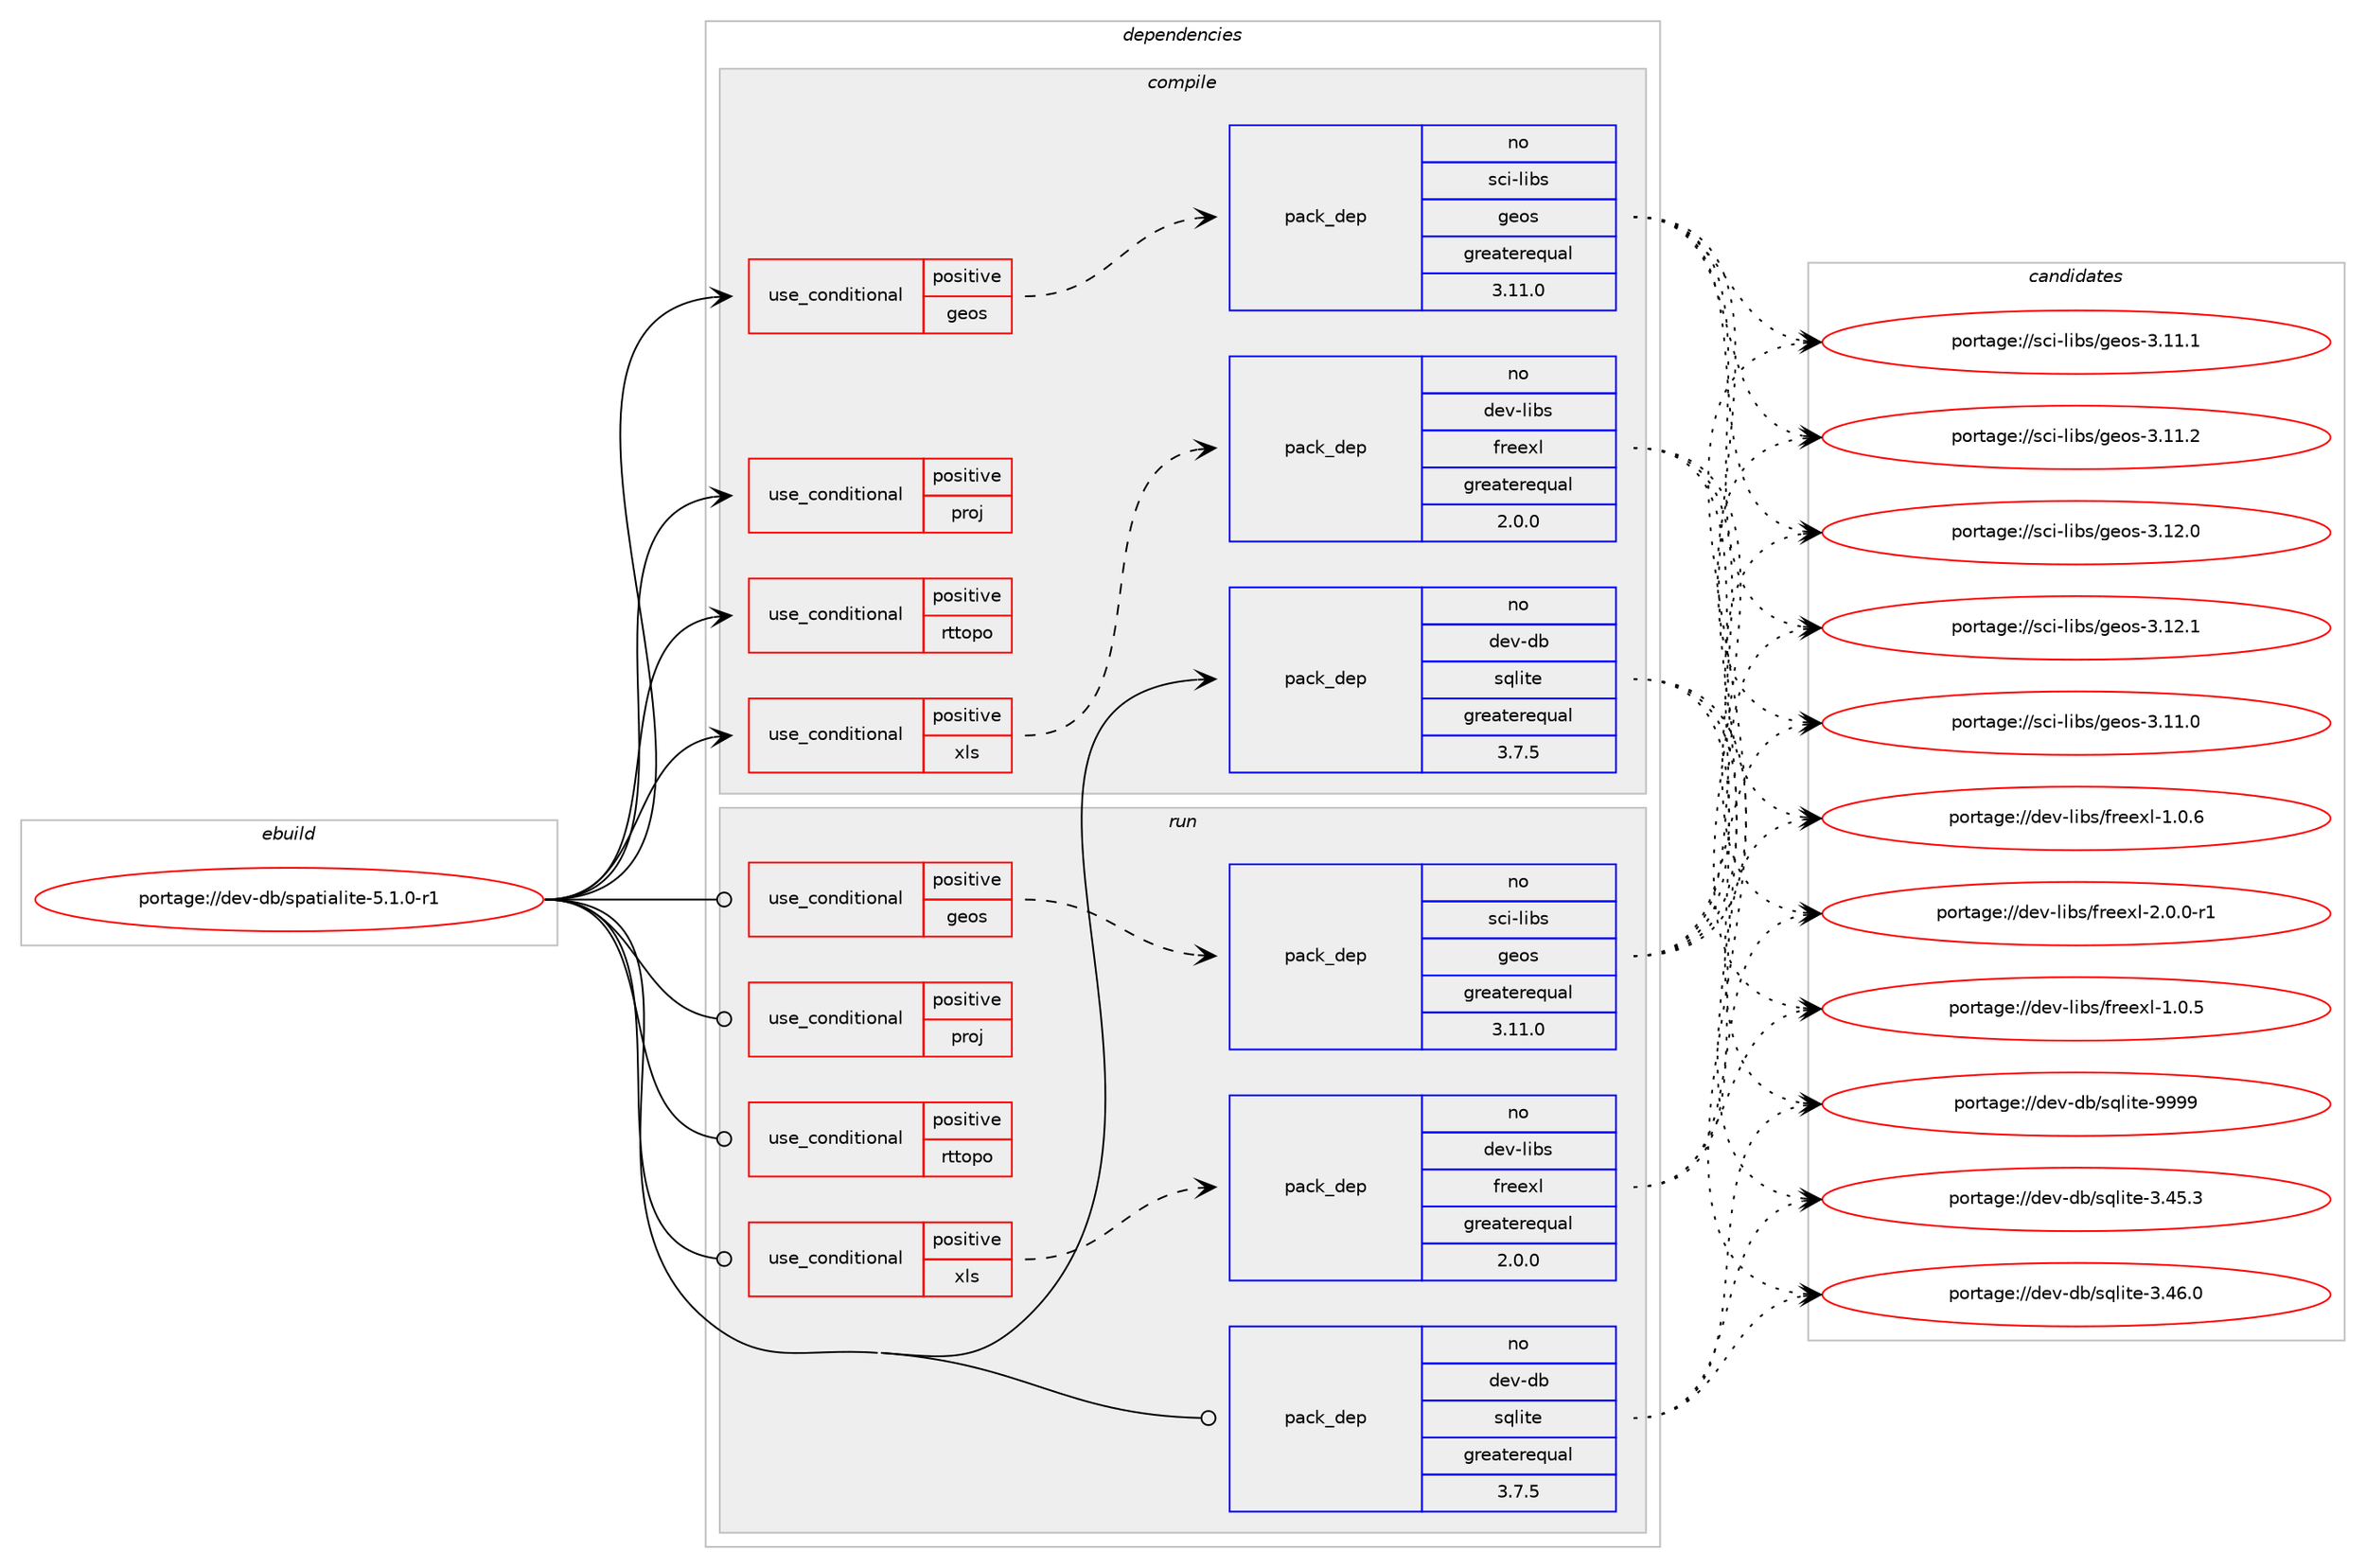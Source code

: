 digraph prolog {

# *************
# Graph options
# *************

newrank=true;
concentrate=true;
compound=true;
graph [rankdir=LR,fontname=Helvetica,fontsize=10,ranksep=1.5];#, ranksep=2.5, nodesep=0.2];
edge  [arrowhead=vee];
node  [fontname=Helvetica,fontsize=10];

# **********
# The ebuild
# **********

subgraph cluster_leftcol {
color=gray;
rank=same;
label=<<i>ebuild</i>>;
id [label="portage://dev-db/spatialite-5.1.0-r1", color=red, width=4, href="../dev-db/spatialite-5.1.0-r1.svg"];
}

# ****************
# The dependencies
# ****************

subgraph cluster_midcol {
color=gray;
label=<<i>dependencies</i>>;
subgraph cluster_compile {
fillcolor="#eeeeee";
style=filled;
label=<<i>compile</i>>;
subgraph cond18270 {
dependency32181 [label=<<TABLE BORDER="0" CELLBORDER="1" CELLSPACING="0" CELLPADDING="4"><TR><TD ROWSPAN="3" CELLPADDING="10">use_conditional</TD></TR><TR><TD>positive</TD></TR><TR><TD>geos</TD></TR></TABLE>>, shape=none, color=red];
subgraph pack12994 {
dependency32182 [label=<<TABLE BORDER="0" CELLBORDER="1" CELLSPACING="0" CELLPADDING="4" WIDTH="220"><TR><TD ROWSPAN="6" CELLPADDING="30">pack_dep</TD></TR><TR><TD WIDTH="110">no</TD></TR><TR><TD>sci-libs</TD></TR><TR><TD>geos</TD></TR><TR><TD>greaterequal</TD></TR><TR><TD>3.11.0</TD></TR></TABLE>>, shape=none, color=blue];
}
dependency32181:e -> dependency32182:w [weight=20,style="dashed",arrowhead="vee"];
}
id:e -> dependency32181:w [weight=20,style="solid",arrowhead="vee"];
subgraph cond18271 {
dependency32183 [label=<<TABLE BORDER="0" CELLBORDER="1" CELLSPACING="0" CELLPADDING="4"><TR><TD ROWSPAN="3" CELLPADDING="10">use_conditional</TD></TR><TR><TD>positive</TD></TR><TR><TD>proj</TD></TR></TABLE>>, shape=none, color=red];
# *** BEGIN UNKNOWN DEPENDENCY TYPE (TODO) ***
# dependency32183 -> package_dependency(portage://dev-db/spatialite-5.1.0-r1,install,no,sci-libs,proj,none,[,,],any_same_slot,[])
# *** END UNKNOWN DEPENDENCY TYPE (TODO) ***

}
id:e -> dependency32183:w [weight=20,style="solid",arrowhead="vee"];
subgraph cond18272 {
dependency32184 [label=<<TABLE BORDER="0" CELLBORDER="1" CELLSPACING="0" CELLPADDING="4"><TR><TD ROWSPAN="3" CELLPADDING="10">use_conditional</TD></TR><TR><TD>positive</TD></TR><TR><TD>rttopo</TD></TR></TABLE>>, shape=none, color=red];
# *** BEGIN UNKNOWN DEPENDENCY TYPE (TODO) ***
# dependency32184 -> package_dependency(portage://dev-db/spatialite-5.1.0-r1,install,no,sci-geosciences,librttopo,none,[,,],[],[])
# *** END UNKNOWN DEPENDENCY TYPE (TODO) ***

}
id:e -> dependency32184:w [weight=20,style="solid",arrowhead="vee"];
subgraph cond18273 {
dependency32185 [label=<<TABLE BORDER="0" CELLBORDER="1" CELLSPACING="0" CELLPADDING="4"><TR><TD ROWSPAN="3" CELLPADDING="10">use_conditional</TD></TR><TR><TD>positive</TD></TR><TR><TD>xls</TD></TR></TABLE>>, shape=none, color=red];
subgraph pack12995 {
dependency32186 [label=<<TABLE BORDER="0" CELLBORDER="1" CELLSPACING="0" CELLPADDING="4" WIDTH="220"><TR><TD ROWSPAN="6" CELLPADDING="30">pack_dep</TD></TR><TR><TD WIDTH="110">no</TD></TR><TR><TD>dev-libs</TD></TR><TR><TD>freexl</TD></TR><TR><TD>greaterequal</TD></TR><TR><TD>2.0.0</TD></TR></TABLE>>, shape=none, color=blue];
}
dependency32185:e -> dependency32186:w [weight=20,style="dashed",arrowhead="vee"];
}
id:e -> dependency32185:w [weight=20,style="solid",arrowhead="vee"];
subgraph pack12996 {
dependency32187 [label=<<TABLE BORDER="0" CELLBORDER="1" CELLSPACING="0" CELLPADDING="4" WIDTH="220"><TR><TD ROWSPAN="6" CELLPADDING="30">pack_dep</TD></TR><TR><TD WIDTH="110">no</TD></TR><TR><TD>dev-db</TD></TR><TR><TD>sqlite</TD></TR><TR><TD>greaterequal</TD></TR><TR><TD>3.7.5</TD></TR></TABLE>>, shape=none, color=blue];
}
id:e -> dependency32187:w [weight=20,style="solid",arrowhead="vee"];
# *** BEGIN UNKNOWN DEPENDENCY TYPE (TODO) ***
# id -> package_dependency(portage://dev-db/spatialite-5.1.0-r1,install,no,dev-libs,libxml2,none,[,,],[],[])
# *** END UNKNOWN DEPENDENCY TYPE (TODO) ***

# *** BEGIN UNKNOWN DEPENDENCY TYPE (TODO) ***
# id -> package_dependency(portage://dev-db/spatialite-5.1.0-r1,install,no,sys-libs,zlib,none,[,,],[],[use(enable(minizip),none)])
# *** END UNKNOWN DEPENDENCY TYPE (TODO) ***

}
subgraph cluster_compileandrun {
fillcolor="#eeeeee";
style=filled;
label=<<i>compile and run</i>>;
}
subgraph cluster_run {
fillcolor="#eeeeee";
style=filled;
label=<<i>run</i>>;
subgraph cond18274 {
dependency32188 [label=<<TABLE BORDER="0" CELLBORDER="1" CELLSPACING="0" CELLPADDING="4"><TR><TD ROWSPAN="3" CELLPADDING="10">use_conditional</TD></TR><TR><TD>positive</TD></TR><TR><TD>geos</TD></TR></TABLE>>, shape=none, color=red];
subgraph pack12997 {
dependency32189 [label=<<TABLE BORDER="0" CELLBORDER="1" CELLSPACING="0" CELLPADDING="4" WIDTH="220"><TR><TD ROWSPAN="6" CELLPADDING="30">pack_dep</TD></TR><TR><TD WIDTH="110">no</TD></TR><TR><TD>sci-libs</TD></TR><TR><TD>geos</TD></TR><TR><TD>greaterequal</TD></TR><TR><TD>3.11.0</TD></TR></TABLE>>, shape=none, color=blue];
}
dependency32188:e -> dependency32189:w [weight=20,style="dashed",arrowhead="vee"];
}
id:e -> dependency32188:w [weight=20,style="solid",arrowhead="odot"];
subgraph cond18275 {
dependency32190 [label=<<TABLE BORDER="0" CELLBORDER="1" CELLSPACING="0" CELLPADDING="4"><TR><TD ROWSPAN="3" CELLPADDING="10">use_conditional</TD></TR><TR><TD>positive</TD></TR><TR><TD>proj</TD></TR></TABLE>>, shape=none, color=red];
# *** BEGIN UNKNOWN DEPENDENCY TYPE (TODO) ***
# dependency32190 -> package_dependency(portage://dev-db/spatialite-5.1.0-r1,run,no,sci-libs,proj,none,[,,],any_same_slot,[])
# *** END UNKNOWN DEPENDENCY TYPE (TODO) ***

}
id:e -> dependency32190:w [weight=20,style="solid",arrowhead="odot"];
subgraph cond18276 {
dependency32191 [label=<<TABLE BORDER="0" CELLBORDER="1" CELLSPACING="0" CELLPADDING="4"><TR><TD ROWSPAN="3" CELLPADDING="10">use_conditional</TD></TR><TR><TD>positive</TD></TR><TR><TD>rttopo</TD></TR></TABLE>>, shape=none, color=red];
# *** BEGIN UNKNOWN DEPENDENCY TYPE (TODO) ***
# dependency32191 -> package_dependency(portage://dev-db/spatialite-5.1.0-r1,run,no,sci-geosciences,librttopo,none,[,,],[],[])
# *** END UNKNOWN DEPENDENCY TYPE (TODO) ***

}
id:e -> dependency32191:w [weight=20,style="solid",arrowhead="odot"];
subgraph cond18277 {
dependency32192 [label=<<TABLE BORDER="0" CELLBORDER="1" CELLSPACING="0" CELLPADDING="4"><TR><TD ROWSPAN="3" CELLPADDING="10">use_conditional</TD></TR><TR><TD>positive</TD></TR><TR><TD>xls</TD></TR></TABLE>>, shape=none, color=red];
subgraph pack12998 {
dependency32193 [label=<<TABLE BORDER="0" CELLBORDER="1" CELLSPACING="0" CELLPADDING="4" WIDTH="220"><TR><TD ROWSPAN="6" CELLPADDING="30">pack_dep</TD></TR><TR><TD WIDTH="110">no</TD></TR><TR><TD>dev-libs</TD></TR><TR><TD>freexl</TD></TR><TR><TD>greaterequal</TD></TR><TR><TD>2.0.0</TD></TR></TABLE>>, shape=none, color=blue];
}
dependency32192:e -> dependency32193:w [weight=20,style="dashed",arrowhead="vee"];
}
id:e -> dependency32192:w [weight=20,style="solid",arrowhead="odot"];
subgraph pack12999 {
dependency32194 [label=<<TABLE BORDER="0" CELLBORDER="1" CELLSPACING="0" CELLPADDING="4" WIDTH="220"><TR><TD ROWSPAN="6" CELLPADDING="30">pack_dep</TD></TR><TR><TD WIDTH="110">no</TD></TR><TR><TD>dev-db</TD></TR><TR><TD>sqlite</TD></TR><TR><TD>greaterequal</TD></TR><TR><TD>3.7.5</TD></TR></TABLE>>, shape=none, color=blue];
}
id:e -> dependency32194:w [weight=20,style="solid",arrowhead="odot"];
# *** BEGIN UNKNOWN DEPENDENCY TYPE (TODO) ***
# id -> package_dependency(portage://dev-db/spatialite-5.1.0-r1,run,no,dev-libs,libxml2,none,[,,],[],[])
# *** END UNKNOWN DEPENDENCY TYPE (TODO) ***

# *** BEGIN UNKNOWN DEPENDENCY TYPE (TODO) ***
# id -> package_dependency(portage://dev-db/spatialite-5.1.0-r1,run,no,sys-libs,zlib,none,[,,],[],[use(enable(minizip),none)])
# *** END UNKNOWN DEPENDENCY TYPE (TODO) ***

}
}

# **************
# The candidates
# **************

subgraph cluster_choices {
rank=same;
color=gray;
label=<<i>candidates</i>>;

subgraph choice12994 {
color=black;
nodesep=1;
choice1159910545108105981154710310111111545514649494648 [label="portage://sci-libs/geos-3.11.0", color=red, width=4,href="../sci-libs/geos-3.11.0.svg"];
choice1159910545108105981154710310111111545514649494649 [label="portage://sci-libs/geos-3.11.1", color=red, width=4,href="../sci-libs/geos-3.11.1.svg"];
choice1159910545108105981154710310111111545514649494650 [label="portage://sci-libs/geos-3.11.2", color=red, width=4,href="../sci-libs/geos-3.11.2.svg"];
choice1159910545108105981154710310111111545514649504648 [label="portage://sci-libs/geos-3.12.0", color=red, width=4,href="../sci-libs/geos-3.12.0.svg"];
choice1159910545108105981154710310111111545514649504649 [label="portage://sci-libs/geos-3.12.1", color=red, width=4,href="../sci-libs/geos-3.12.1.svg"];
dependency32182:e -> choice1159910545108105981154710310111111545514649494648:w [style=dotted,weight="100"];
dependency32182:e -> choice1159910545108105981154710310111111545514649494649:w [style=dotted,weight="100"];
dependency32182:e -> choice1159910545108105981154710310111111545514649494650:w [style=dotted,weight="100"];
dependency32182:e -> choice1159910545108105981154710310111111545514649504648:w [style=dotted,weight="100"];
dependency32182:e -> choice1159910545108105981154710310111111545514649504649:w [style=dotted,weight="100"];
}
subgraph choice12995 {
color=black;
nodesep=1;
choice100101118451081059811547102114101101120108454946484653 [label="portage://dev-libs/freexl-1.0.5", color=red, width=4,href="../dev-libs/freexl-1.0.5.svg"];
choice100101118451081059811547102114101101120108454946484654 [label="portage://dev-libs/freexl-1.0.6", color=red, width=4,href="../dev-libs/freexl-1.0.6.svg"];
choice1001011184510810598115471021141011011201084550464846484511449 [label="portage://dev-libs/freexl-2.0.0-r1", color=red, width=4,href="../dev-libs/freexl-2.0.0-r1.svg"];
dependency32186:e -> choice100101118451081059811547102114101101120108454946484653:w [style=dotted,weight="100"];
dependency32186:e -> choice100101118451081059811547102114101101120108454946484654:w [style=dotted,weight="100"];
dependency32186:e -> choice1001011184510810598115471021141011011201084550464846484511449:w [style=dotted,weight="100"];
}
subgraph choice12996 {
color=black;
nodesep=1;
choice10010111845100984711511310810511610145514652534651 [label="portage://dev-db/sqlite-3.45.3", color=red, width=4,href="../dev-db/sqlite-3.45.3.svg"];
choice10010111845100984711511310810511610145514652544648 [label="portage://dev-db/sqlite-3.46.0", color=red, width=4,href="../dev-db/sqlite-3.46.0.svg"];
choice1001011184510098471151131081051161014557575757 [label="portage://dev-db/sqlite-9999", color=red, width=4,href="../dev-db/sqlite-9999.svg"];
dependency32187:e -> choice10010111845100984711511310810511610145514652534651:w [style=dotted,weight="100"];
dependency32187:e -> choice10010111845100984711511310810511610145514652544648:w [style=dotted,weight="100"];
dependency32187:e -> choice1001011184510098471151131081051161014557575757:w [style=dotted,weight="100"];
}
subgraph choice12997 {
color=black;
nodesep=1;
choice1159910545108105981154710310111111545514649494648 [label="portage://sci-libs/geos-3.11.0", color=red, width=4,href="../sci-libs/geos-3.11.0.svg"];
choice1159910545108105981154710310111111545514649494649 [label="portage://sci-libs/geos-3.11.1", color=red, width=4,href="../sci-libs/geos-3.11.1.svg"];
choice1159910545108105981154710310111111545514649494650 [label="portage://sci-libs/geos-3.11.2", color=red, width=4,href="../sci-libs/geos-3.11.2.svg"];
choice1159910545108105981154710310111111545514649504648 [label="portage://sci-libs/geos-3.12.0", color=red, width=4,href="../sci-libs/geos-3.12.0.svg"];
choice1159910545108105981154710310111111545514649504649 [label="portage://sci-libs/geos-3.12.1", color=red, width=4,href="../sci-libs/geos-3.12.1.svg"];
dependency32189:e -> choice1159910545108105981154710310111111545514649494648:w [style=dotted,weight="100"];
dependency32189:e -> choice1159910545108105981154710310111111545514649494649:w [style=dotted,weight="100"];
dependency32189:e -> choice1159910545108105981154710310111111545514649494650:w [style=dotted,weight="100"];
dependency32189:e -> choice1159910545108105981154710310111111545514649504648:w [style=dotted,weight="100"];
dependency32189:e -> choice1159910545108105981154710310111111545514649504649:w [style=dotted,weight="100"];
}
subgraph choice12998 {
color=black;
nodesep=1;
choice100101118451081059811547102114101101120108454946484653 [label="portage://dev-libs/freexl-1.0.5", color=red, width=4,href="../dev-libs/freexl-1.0.5.svg"];
choice100101118451081059811547102114101101120108454946484654 [label="portage://dev-libs/freexl-1.0.6", color=red, width=4,href="../dev-libs/freexl-1.0.6.svg"];
choice1001011184510810598115471021141011011201084550464846484511449 [label="portage://dev-libs/freexl-2.0.0-r1", color=red, width=4,href="../dev-libs/freexl-2.0.0-r1.svg"];
dependency32193:e -> choice100101118451081059811547102114101101120108454946484653:w [style=dotted,weight="100"];
dependency32193:e -> choice100101118451081059811547102114101101120108454946484654:w [style=dotted,weight="100"];
dependency32193:e -> choice1001011184510810598115471021141011011201084550464846484511449:w [style=dotted,weight="100"];
}
subgraph choice12999 {
color=black;
nodesep=1;
choice10010111845100984711511310810511610145514652534651 [label="portage://dev-db/sqlite-3.45.3", color=red, width=4,href="../dev-db/sqlite-3.45.3.svg"];
choice10010111845100984711511310810511610145514652544648 [label="portage://dev-db/sqlite-3.46.0", color=red, width=4,href="../dev-db/sqlite-3.46.0.svg"];
choice1001011184510098471151131081051161014557575757 [label="portage://dev-db/sqlite-9999", color=red, width=4,href="../dev-db/sqlite-9999.svg"];
dependency32194:e -> choice10010111845100984711511310810511610145514652534651:w [style=dotted,weight="100"];
dependency32194:e -> choice10010111845100984711511310810511610145514652544648:w [style=dotted,weight="100"];
dependency32194:e -> choice1001011184510098471151131081051161014557575757:w [style=dotted,weight="100"];
}
}

}
